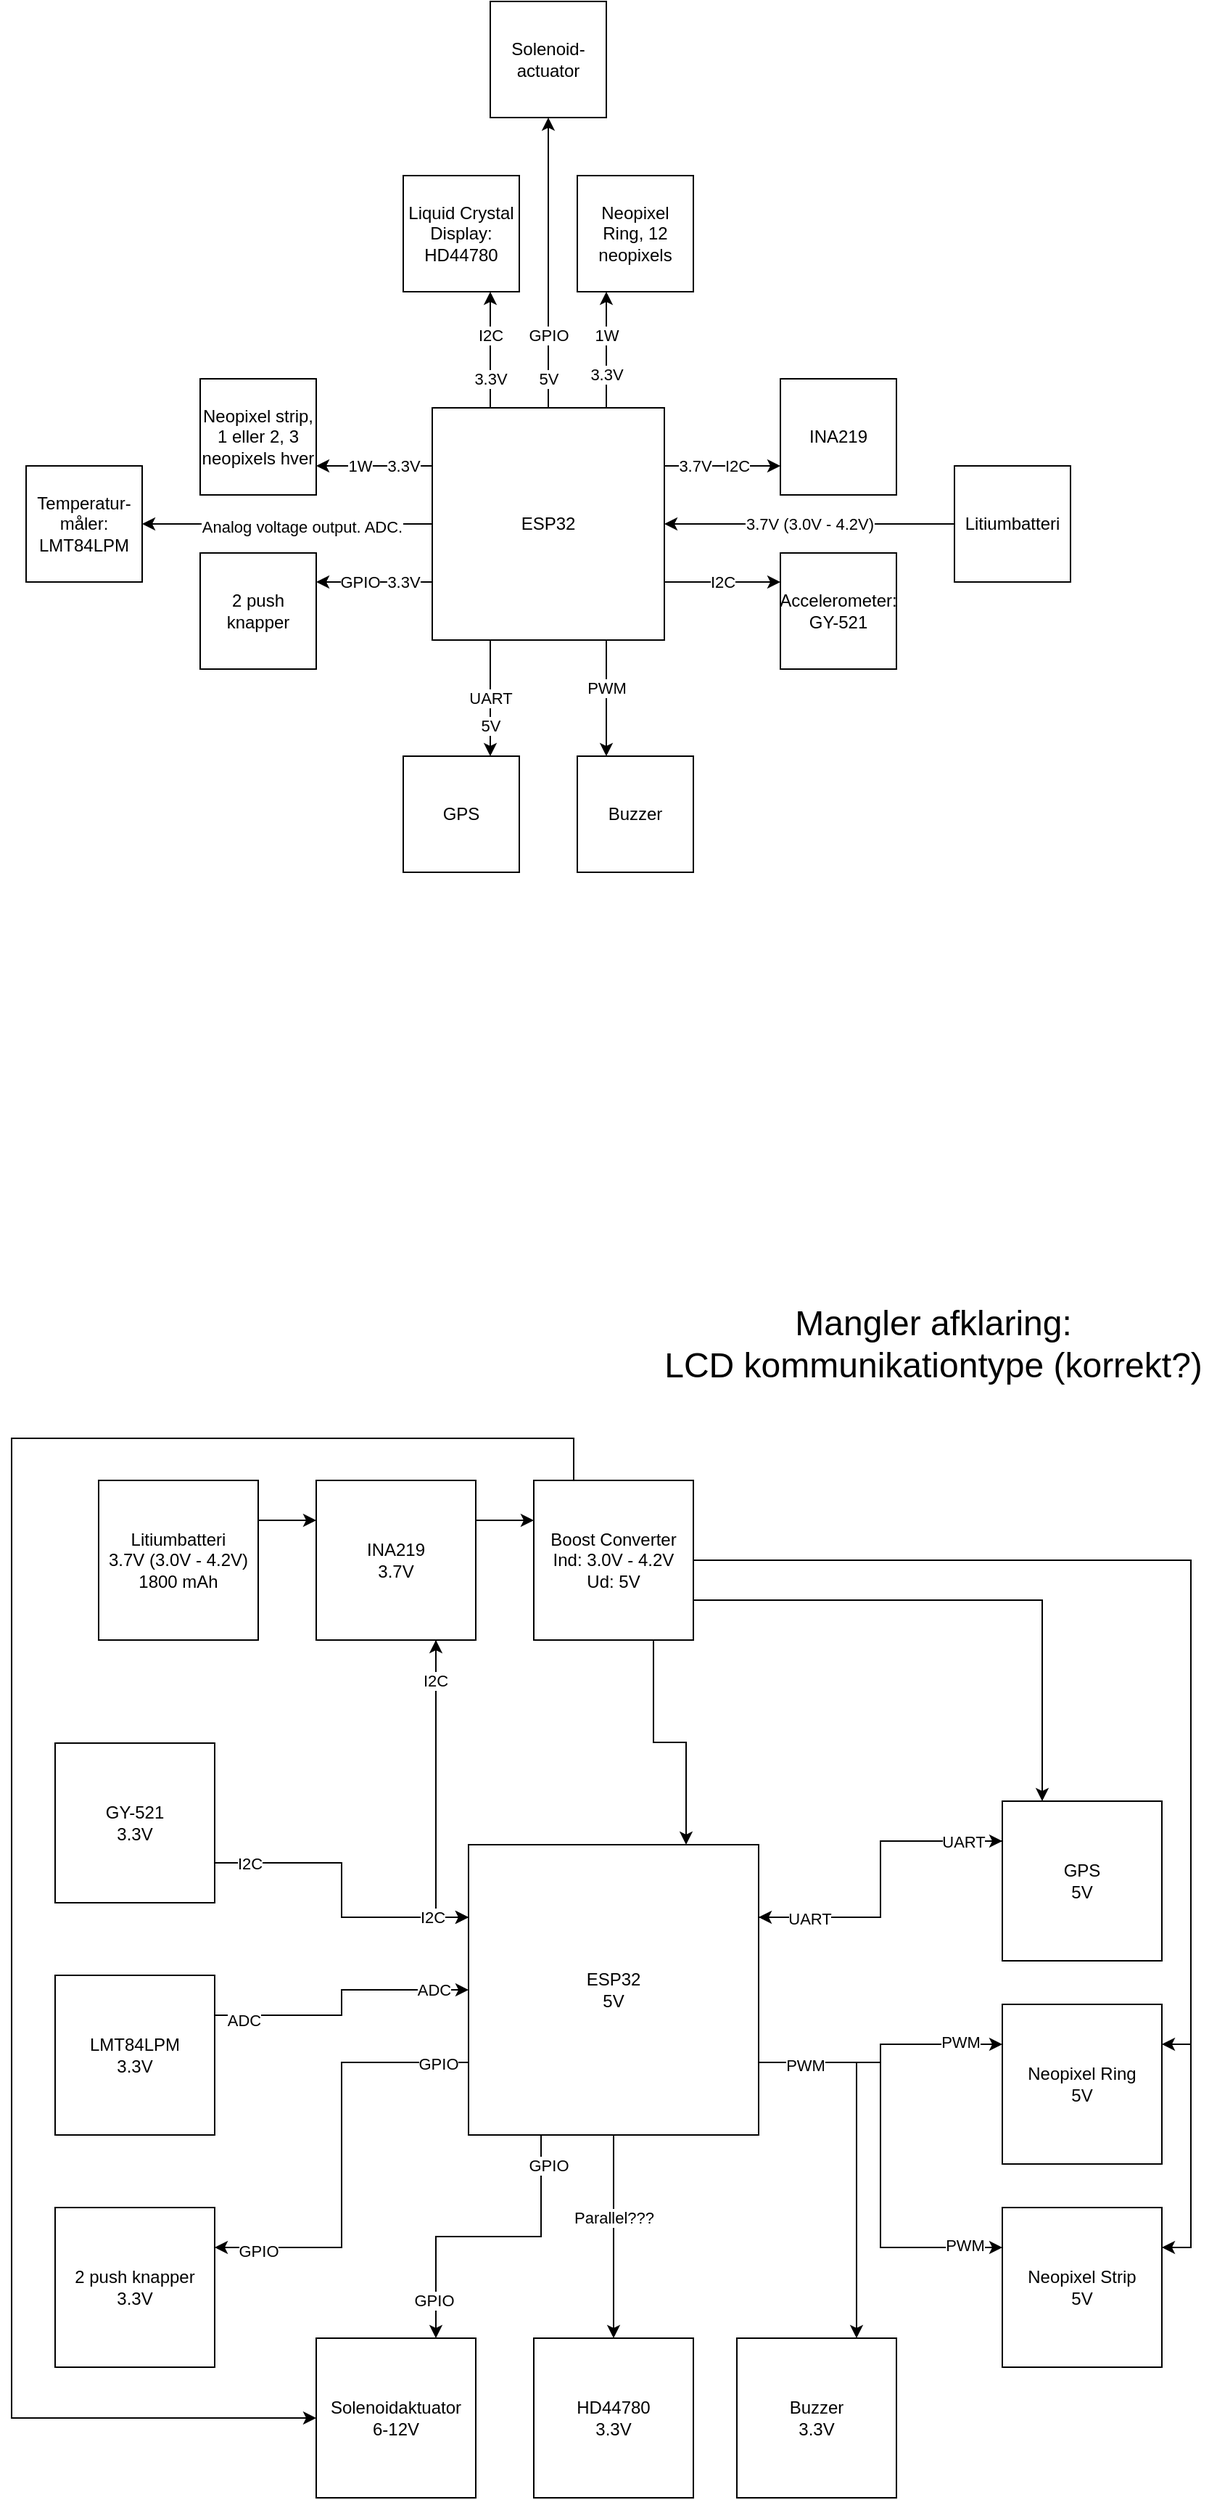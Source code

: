 <mxfile version="25.0.1">
  <diagram name="Page-1" id="Au_jINocBcU9wG9LVLza">
    <mxGraphModel dx="687" dy="718" grid="1" gridSize="10" guides="1" tooltips="1" connect="1" arrows="1" fold="1" page="1" pageScale="1" pageWidth="827" pageHeight="1169" math="0" shadow="0">
      <root>
        <mxCell id="0" />
        <mxCell id="1" parent="0" />
        <mxCell id="EmFi_Dx1vb8NdvtKUb8W-31" style="edgeStyle=orthogonalEdgeStyle;rounded=0;orthogonalLoop=1;jettySize=auto;html=1;exitX=0.5;exitY=0;exitDx=0;exitDy=0;entryX=0.5;entryY=1;entryDx=0;entryDy=0;" parent="1" source="EmFi_Dx1vb8NdvtKUb8W-1" target="EmFi_Dx1vb8NdvtKUb8W-27" edge="1">
          <mxGeometry relative="1" as="geometry" />
        </mxCell>
        <mxCell id="EmFi_Dx1vb8NdvtKUb8W-47" value="GPIO" style="edgeLabel;html=1;align=center;verticalAlign=middle;resizable=0;points=[];" parent="EmFi_Dx1vb8NdvtKUb8W-31" vertex="1" connectable="0">
          <mxGeometry x="-0.18" y="2" relative="1" as="geometry">
            <mxPoint x="2" y="32" as="offset" />
          </mxGeometry>
        </mxCell>
        <mxCell id="IqeGQkIq_OfWnlcnVpKp-1" value="5V" style="edgeLabel;html=1;align=center;verticalAlign=middle;resizable=0;points=[];" parent="EmFi_Dx1vb8NdvtKUb8W-31" vertex="1" connectable="0">
          <mxGeometry x="-0.09" relative="1" as="geometry">
            <mxPoint y="71" as="offset" />
          </mxGeometry>
        </mxCell>
        <mxCell id="EmFi_Dx1vb8NdvtKUb8W-32" value="1W" style="edgeStyle=orthogonalEdgeStyle;rounded=0;orthogonalLoop=1;jettySize=auto;html=1;exitX=0.75;exitY=0;exitDx=0;exitDy=0;entryX=0.25;entryY=1;entryDx=0;entryDy=0;" parent="1" source="EmFi_Dx1vb8NdvtKUb8W-1" target="EmFi_Dx1vb8NdvtKUb8W-13" edge="1">
          <mxGeometry x="0.25" relative="1" as="geometry">
            <mxPoint as="offset" />
          </mxGeometry>
        </mxCell>
        <mxCell id="8WWaU90uD-3OsJMU1C4m-3" value="3.3V" style="edgeLabel;html=1;align=center;verticalAlign=middle;resizable=0;points=[];" vertex="1" connectable="0" parent="EmFi_Dx1vb8NdvtKUb8W-32">
          <mxGeometry x="-0.426" relative="1" as="geometry">
            <mxPoint as="offset" />
          </mxGeometry>
        </mxCell>
        <mxCell id="EmFi_Dx1vb8NdvtKUb8W-33" value="I2C" style="edgeStyle=orthogonalEdgeStyle;rounded=0;orthogonalLoop=1;jettySize=auto;html=1;exitX=0.25;exitY=0;exitDx=0;exitDy=0;entryX=0.75;entryY=1;entryDx=0;entryDy=0;" parent="1" source="EmFi_Dx1vb8NdvtKUb8W-1" target="EmFi_Dx1vb8NdvtKUb8W-29" edge="1">
          <mxGeometry x="0.25" relative="1" as="geometry">
            <mxPoint as="offset" />
          </mxGeometry>
        </mxCell>
        <mxCell id="8WWaU90uD-3OsJMU1C4m-2" value="3.3V" style="edgeLabel;html=1;align=center;verticalAlign=middle;resizable=0;points=[];" vertex="1" connectable="0" parent="EmFi_Dx1vb8NdvtKUb8W-33">
          <mxGeometry x="0.385" y="-2" relative="1" as="geometry">
            <mxPoint x="-2" y="35" as="offset" />
          </mxGeometry>
        </mxCell>
        <mxCell id="EmFi_Dx1vb8NdvtKUb8W-34" style="edgeStyle=orthogonalEdgeStyle;rounded=0;orthogonalLoop=1;jettySize=auto;html=1;exitX=0;exitY=0.5;exitDx=0;exitDy=0;entryX=1;entryY=0.5;entryDx=0;entryDy=0;" parent="1" source="EmFi_Dx1vb8NdvtKUb8W-1" target="EmFi_Dx1vb8NdvtKUb8W-23" edge="1">
          <mxGeometry relative="1" as="geometry" />
        </mxCell>
        <mxCell id="5EAwnNu0bwSe0VQoL4Nk-1" value="Analog voltage output. ADC." style="edgeLabel;html=1;align=center;verticalAlign=middle;resizable=0;points=[];" parent="EmFi_Dx1vb8NdvtKUb8W-34" vertex="1" connectable="0">
          <mxGeometry x="-0.1" y="2" relative="1" as="geometry">
            <mxPoint as="offset" />
          </mxGeometry>
        </mxCell>
        <mxCell id="EmFi_Dx1vb8NdvtKUb8W-35" value="1W" style="edgeStyle=orthogonalEdgeStyle;rounded=0;orthogonalLoop=1;jettySize=auto;html=1;exitX=0;exitY=0.25;exitDx=0;exitDy=0;entryX=1;entryY=0.75;entryDx=0;entryDy=0;" parent="1" source="EmFi_Dx1vb8NdvtKUb8W-1" target="EmFi_Dx1vb8NdvtKUb8W-16" edge="1">
          <mxGeometry x="0.25" relative="1" as="geometry">
            <mxPoint as="offset" />
          </mxGeometry>
        </mxCell>
        <mxCell id="8WWaU90uD-3OsJMU1C4m-10" value="3.3V" style="edgeLabel;html=1;align=center;verticalAlign=middle;resizable=0;points=[];" vertex="1" connectable="0" parent="EmFi_Dx1vb8NdvtKUb8W-35">
          <mxGeometry x="-0.58" relative="1" as="geometry">
            <mxPoint x="-3" as="offset" />
          </mxGeometry>
        </mxCell>
        <mxCell id="EmFi_Dx1vb8NdvtKUb8W-36" style="edgeStyle=orthogonalEdgeStyle;rounded=0;orthogonalLoop=1;jettySize=auto;html=1;exitX=0;exitY=0.75;exitDx=0;exitDy=0;entryX=1;entryY=0.25;entryDx=0;entryDy=0;" parent="1" source="EmFi_Dx1vb8NdvtKUb8W-1" target="EmFi_Dx1vb8NdvtKUb8W-5" edge="1">
          <mxGeometry relative="1" as="geometry">
            <Array as="points">
              <mxPoint x="290" y="440" />
              <mxPoint x="290" y="440" />
            </Array>
          </mxGeometry>
        </mxCell>
        <mxCell id="EmFi_Dx1vb8NdvtKUb8W-43" value="GPIO" style="edgeLabel;html=1;align=center;verticalAlign=middle;resizable=0;points=[];" parent="EmFi_Dx1vb8NdvtKUb8W-36" vertex="1" connectable="0">
          <mxGeometry x="-0.325" y="2" relative="1" as="geometry">
            <mxPoint x="-23" y="-2" as="offset" />
          </mxGeometry>
        </mxCell>
        <mxCell id="8WWaU90uD-3OsJMU1C4m-9" value="3.3V" style="edgeLabel;html=1;align=center;verticalAlign=middle;resizable=0;points=[];" vertex="1" connectable="0" parent="EmFi_Dx1vb8NdvtKUb8W-36">
          <mxGeometry x="-0.649" relative="1" as="geometry">
            <mxPoint x="-6" as="offset" />
          </mxGeometry>
        </mxCell>
        <mxCell id="EmFi_Dx1vb8NdvtKUb8W-37" style="edgeStyle=orthogonalEdgeStyle;rounded=0;orthogonalLoop=1;jettySize=auto;html=1;exitX=1;exitY=0.25;exitDx=0;exitDy=0;entryX=0;entryY=0.75;entryDx=0;entryDy=0;" parent="1" source="EmFi_Dx1vb8NdvtKUb8W-1" target="EmFi_Dx1vb8NdvtKUb8W-25" edge="1">
          <mxGeometry relative="1" as="geometry" />
        </mxCell>
        <mxCell id="EmFi_Dx1vb8NdvtKUb8W-46" value="I2C" style="edgeLabel;html=1;align=center;verticalAlign=middle;resizable=0;points=[];" parent="EmFi_Dx1vb8NdvtKUb8W-37" vertex="1" connectable="0">
          <mxGeometry x="-0.525" y="4" relative="1" as="geometry">
            <mxPoint x="31" y="4" as="offset" />
          </mxGeometry>
        </mxCell>
        <mxCell id="8WWaU90uD-3OsJMU1C4m-4" value="3.7V" style="edgeLabel;html=1;align=center;verticalAlign=middle;resizable=0;points=[];" vertex="1" connectable="0" parent="EmFi_Dx1vb8NdvtKUb8W-37">
          <mxGeometry x="-0.472" y="2" relative="1" as="geometry">
            <mxPoint y="2" as="offset" />
          </mxGeometry>
        </mxCell>
        <mxCell id="EmFi_Dx1vb8NdvtKUb8W-39" style="edgeStyle=orthogonalEdgeStyle;rounded=0;orthogonalLoop=1;jettySize=auto;html=1;exitX=1;exitY=0.75;exitDx=0;exitDy=0;entryX=0;entryY=0.25;entryDx=0;entryDy=0;" parent="1" source="EmFi_Dx1vb8NdvtKUb8W-1" target="EmFi_Dx1vb8NdvtKUb8W-26" edge="1">
          <mxGeometry relative="1" as="geometry">
            <Array as="points">
              <mxPoint x="530" y="440" />
              <mxPoint x="530" y="440" />
            </Array>
          </mxGeometry>
        </mxCell>
        <mxCell id="EmFi_Dx1vb8NdvtKUb8W-45" value="I2C" style="edgeLabel;html=1;align=center;verticalAlign=middle;resizable=0;points=[];" parent="EmFi_Dx1vb8NdvtKUb8W-39" vertex="1" connectable="0">
          <mxGeometry x="0.125" y="1" relative="1" as="geometry">
            <mxPoint x="-5" y="1" as="offset" />
          </mxGeometry>
        </mxCell>
        <mxCell id="EmFi_Dx1vb8NdvtKUb8W-40" style="edgeStyle=orthogonalEdgeStyle;rounded=0;orthogonalLoop=1;jettySize=auto;html=1;exitX=0.75;exitY=1;exitDx=0;exitDy=0;entryX=0.25;entryY=0;entryDx=0;entryDy=0;" parent="1" source="EmFi_Dx1vb8NdvtKUb8W-1" target="EmFi_Dx1vb8NdvtKUb8W-11" edge="1">
          <mxGeometry relative="1" as="geometry" />
        </mxCell>
        <mxCell id="5EAwnNu0bwSe0VQoL4Nk-2" value="PWM" style="edgeLabel;html=1;align=center;verticalAlign=middle;resizable=0;points=[];" parent="EmFi_Dx1vb8NdvtKUb8W-40" vertex="1" connectable="0">
          <mxGeometry x="-0.175" y="4" relative="1" as="geometry">
            <mxPoint x="-4" as="offset" />
          </mxGeometry>
        </mxCell>
        <mxCell id="EmFi_Dx1vb8NdvtKUb8W-41" style="edgeStyle=orthogonalEdgeStyle;rounded=0;orthogonalLoop=1;jettySize=auto;html=1;exitX=0.25;exitY=1;exitDx=0;exitDy=0;entryX=0.75;entryY=0;entryDx=0;entryDy=0;" parent="1" source="EmFi_Dx1vb8NdvtKUb8W-1" target="EmFi_Dx1vb8NdvtKUb8W-6" edge="1">
          <mxGeometry relative="1" as="geometry" />
        </mxCell>
        <mxCell id="EmFi_Dx1vb8NdvtKUb8W-42" value="UART" style="edgeLabel;html=1;align=center;verticalAlign=middle;resizable=0;points=[];" parent="EmFi_Dx1vb8NdvtKUb8W-41" vertex="1" connectable="0">
          <mxGeometry x="-0.15" y="1" relative="1" as="geometry">
            <mxPoint x="-1" y="6" as="offset" />
          </mxGeometry>
        </mxCell>
        <mxCell id="8WWaU90uD-3OsJMU1C4m-8" value="5V" style="edgeLabel;html=1;align=center;verticalAlign=middle;resizable=0;points=[];" vertex="1" connectable="0" parent="EmFi_Dx1vb8NdvtKUb8W-41">
          <mxGeometry x="0.478" relative="1" as="geometry">
            <mxPoint as="offset" />
          </mxGeometry>
        </mxCell>
        <mxCell id="EmFi_Dx1vb8NdvtKUb8W-1" value="ESP32" style="whiteSpace=wrap;html=1;aspect=fixed;" parent="1" vertex="1">
          <mxGeometry x="320" y="320" width="160" height="160" as="geometry" />
        </mxCell>
        <mxCell id="EmFi_Dx1vb8NdvtKUb8W-5" value="2 push knapper" style="whiteSpace=wrap;html=1;aspect=fixed;" parent="1" vertex="1">
          <mxGeometry x="160" y="420" width="80" height="80" as="geometry" />
        </mxCell>
        <mxCell id="EmFi_Dx1vb8NdvtKUb8W-6" value="GPS" style="whiteSpace=wrap;html=1;aspect=fixed;" parent="1" vertex="1">
          <mxGeometry x="300" y="560" width="80" height="80" as="geometry" />
        </mxCell>
        <mxCell id="EmFi_Dx1vb8NdvtKUb8W-11" value="Buzzer" style="whiteSpace=wrap;html=1;aspect=fixed;" parent="1" vertex="1">
          <mxGeometry x="420" y="560" width="80" height="80" as="geometry" />
        </mxCell>
        <mxCell id="EmFi_Dx1vb8NdvtKUb8W-13" value="Neopixel Ring, 12 neopixels" style="whiteSpace=wrap;html=1;aspect=fixed;" parent="1" vertex="1">
          <mxGeometry x="420" y="160" width="80" height="80" as="geometry" />
        </mxCell>
        <mxCell id="EmFi_Dx1vb8NdvtKUb8W-16" value="Neopixel strip, 1 eller 2, 3 neopixels hver" style="whiteSpace=wrap;html=1;aspect=fixed;" parent="1" vertex="1">
          <mxGeometry x="160" y="300" width="80" height="80" as="geometry" />
        </mxCell>
        <mxCell id="EmFi_Dx1vb8NdvtKUb8W-23" value="Temperatur-&lt;div&gt;måler:&lt;/div&gt;&lt;div&gt;LMT84LPM&lt;br&gt;&lt;/div&gt;" style="whiteSpace=wrap;html=1;aspect=fixed;" parent="1" vertex="1">
          <mxGeometry x="40" y="360" width="80" height="80" as="geometry" />
        </mxCell>
        <mxCell id="8WWaU90uD-3OsJMU1C4m-6" style="edgeStyle=orthogonalEdgeStyle;rounded=0;orthogonalLoop=1;jettySize=auto;html=1;exitX=0;exitY=0.5;exitDx=0;exitDy=0;entryX=1;entryY=0.5;entryDx=0;entryDy=0;" edge="1" parent="1" source="EmFi_Dx1vb8NdvtKUb8W-24" target="EmFi_Dx1vb8NdvtKUb8W-1">
          <mxGeometry relative="1" as="geometry" />
        </mxCell>
        <mxCell id="8WWaU90uD-3OsJMU1C4m-7" value="3.7V (3.0V - 4.2V)" style="edgeLabel;html=1;align=center;verticalAlign=middle;resizable=0;points=[];" vertex="1" connectable="0" parent="8WWaU90uD-3OsJMU1C4m-6">
          <mxGeometry x="0.12" y="-2" relative="1" as="geometry">
            <mxPoint x="12" y="2" as="offset" />
          </mxGeometry>
        </mxCell>
        <mxCell id="EmFi_Dx1vb8NdvtKUb8W-24" value="Litiumbatteri" style="whiteSpace=wrap;html=1;aspect=fixed;" parent="1" vertex="1">
          <mxGeometry x="680" y="360" width="80" height="80" as="geometry" />
        </mxCell>
        <mxCell id="EmFi_Dx1vb8NdvtKUb8W-25" value="INA219" style="whiteSpace=wrap;html=1;aspect=fixed;" parent="1" vertex="1">
          <mxGeometry x="560" y="300" width="80" height="80" as="geometry" />
        </mxCell>
        <mxCell id="EmFi_Dx1vb8NdvtKUb8W-26" value="Accelerometer:&lt;br&gt;GY-521" style="whiteSpace=wrap;html=1;aspect=fixed;" parent="1" vertex="1">
          <mxGeometry x="560" y="420" width="80" height="80" as="geometry" />
        </mxCell>
        <mxCell id="EmFi_Dx1vb8NdvtKUb8W-27" value="Solenoid-&lt;div&gt;actuator&lt;/div&gt;" style="whiteSpace=wrap;html=1;aspect=fixed;" parent="1" vertex="1">
          <mxGeometry x="360" y="40" width="80" height="80" as="geometry" />
        </mxCell>
        <mxCell id="EmFi_Dx1vb8NdvtKUb8W-29" value="Liquid Crystal&lt;div&gt;Display:&lt;br&gt;HD44780&lt;br&gt;&lt;/div&gt;" style="whiteSpace=wrap;html=1;aspect=fixed;" parent="1" vertex="1">
          <mxGeometry x="300" y="160" width="80" height="80" as="geometry" />
        </mxCell>
        <mxCell id="8WWaU90uD-3OsJMU1C4m-51" style="edgeStyle=orthogonalEdgeStyle;rounded=0;orthogonalLoop=1;jettySize=auto;html=1;exitX=1;exitY=0.25;exitDx=0;exitDy=0;entryX=0;entryY=0.25;entryDx=0;entryDy=0;" edge="1" parent="1" source="8WWaU90uD-3OsJMU1C4m-44" target="8WWaU90uD-3OsJMU1C4m-45">
          <mxGeometry relative="1" as="geometry" />
        </mxCell>
        <mxCell id="8WWaU90uD-3OsJMU1C4m-44" value="&lt;div&gt;Litiumbatteri&lt;/div&gt;&lt;div&gt;3.7V (3.0V - 4.2V)&lt;/div&gt;&lt;div&gt;1800 mAh&lt;br&gt;&lt;/div&gt;" style="whiteSpace=wrap;html=1;aspect=fixed;" vertex="1" parent="1">
          <mxGeometry x="90" y="1059" width="110" height="110" as="geometry" />
        </mxCell>
        <mxCell id="8WWaU90uD-3OsJMU1C4m-53" style="edgeStyle=orthogonalEdgeStyle;rounded=0;orthogonalLoop=1;jettySize=auto;html=1;exitX=1;exitY=0.25;exitDx=0;exitDy=0;entryX=0;entryY=0.25;entryDx=0;entryDy=0;" edge="1" parent="1" source="8WWaU90uD-3OsJMU1C4m-45" target="8WWaU90uD-3OsJMU1C4m-52">
          <mxGeometry relative="1" as="geometry" />
        </mxCell>
        <mxCell id="8WWaU90uD-3OsJMU1C4m-76" style="edgeStyle=orthogonalEdgeStyle;rounded=0;orthogonalLoop=1;jettySize=auto;html=1;exitX=0.75;exitY=1;exitDx=0;exitDy=0;entryX=0;entryY=0.25;entryDx=0;entryDy=0;" edge="1" parent="1" source="8WWaU90uD-3OsJMU1C4m-45" target="8WWaU90uD-3OsJMU1C4m-55">
          <mxGeometry relative="1" as="geometry" />
        </mxCell>
        <mxCell id="8WWaU90uD-3OsJMU1C4m-45" value="&lt;div&gt;INA219&lt;/div&gt;3.7V" style="whiteSpace=wrap;html=1;aspect=fixed;" vertex="1" parent="1">
          <mxGeometry x="240" y="1059" width="110" height="110" as="geometry" />
        </mxCell>
        <mxCell id="8WWaU90uD-3OsJMU1C4m-56" style="edgeStyle=orthogonalEdgeStyle;rounded=0;orthogonalLoop=1;jettySize=auto;html=1;exitX=0.75;exitY=1;exitDx=0;exitDy=0;entryX=0.75;entryY=0;entryDx=0;entryDy=0;" edge="1" parent="1" source="8WWaU90uD-3OsJMU1C4m-52" target="8WWaU90uD-3OsJMU1C4m-55">
          <mxGeometry relative="1" as="geometry" />
        </mxCell>
        <mxCell id="8WWaU90uD-3OsJMU1C4m-58" style="edgeStyle=orthogonalEdgeStyle;rounded=0;orthogonalLoop=1;jettySize=auto;html=1;exitX=1;exitY=0.75;exitDx=0;exitDy=0;entryX=0.25;entryY=0;entryDx=0;entryDy=0;" edge="1" parent="1" source="8WWaU90uD-3OsJMU1C4m-52" target="8WWaU90uD-3OsJMU1C4m-57">
          <mxGeometry relative="1" as="geometry" />
        </mxCell>
        <mxCell id="8WWaU90uD-3OsJMU1C4m-64" style="edgeStyle=orthogonalEdgeStyle;rounded=0;orthogonalLoop=1;jettySize=auto;html=1;exitX=1;exitY=0.5;exitDx=0;exitDy=0;entryX=1;entryY=0.25;entryDx=0;entryDy=0;" edge="1" parent="1" source="8WWaU90uD-3OsJMU1C4m-52" target="8WWaU90uD-3OsJMU1C4m-63">
          <mxGeometry relative="1" as="geometry" />
        </mxCell>
        <mxCell id="8WWaU90uD-3OsJMU1C4m-118" style="edgeStyle=orthogonalEdgeStyle;rounded=0;orthogonalLoop=1;jettySize=auto;html=1;exitX=1;exitY=0.5;exitDx=0;exitDy=0;entryX=1;entryY=0.25;entryDx=0;entryDy=0;" edge="1" parent="1" source="8WWaU90uD-3OsJMU1C4m-52" target="8WWaU90uD-3OsJMU1C4m-83">
          <mxGeometry relative="1" as="geometry" />
        </mxCell>
        <mxCell id="8WWaU90uD-3OsJMU1C4m-119" style="edgeStyle=orthogonalEdgeStyle;rounded=0;orthogonalLoop=1;jettySize=auto;html=1;exitX=0.25;exitY=0;exitDx=0;exitDy=0;entryX=0;entryY=0.5;entryDx=0;entryDy=0;" edge="1" parent="1" source="8WWaU90uD-3OsJMU1C4m-52" target="8WWaU90uD-3OsJMU1C4m-85">
          <mxGeometry relative="1" as="geometry">
            <Array as="points">
              <mxPoint x="418" y="1030" />
              <mxPoint x="30" y="1030" />
              <mxPoint x="30" y="1705" />
            </Array>
          </mxGeometry>
        </mxCell>
        <mxCell id="8WWaU90uD-3OsJMU1C4m-52" value="&lt;div&gt;Boost Converter&lt;/div&gt;&lt;div&gt;Ind: 3.0V - 4.2V&lt;/div&gt;&lt;div&gt;Ud: 5V&lt;br&gt;&lt;/div&gt;" style="whiteSpace=wrap;html=1;aspect=fixed;" vertex="1" parent="1">
          <mxGeometry x="390" y="1059" width="110" height="110" as="geometry" />
        </mxCell>
        <mxCell id="8WWaU90uD-3OsJMU1C4m-60" style="edgeStyle=orthogonalEdgeStyle;rounded=0;orthogonalLoop=1;jettySize=auto;html=1;exitX=1;exitY=0.25;exitDx=0;exitDy=0;entryX=0;entryY=0.25;entryDx=0;entryDy=0;" edge="1" parent="1" source="8WWaU90uD-3OsJMU1C4m-55" target="8WWaU90uD-3OsJMU1C4m-57">
          <mxGeometry relative="1" as="geometry" />
        </mxCell>
        <mxCell id="8WWaU90uD-3OsJMU1C4m-67" style="edgeStyle=orthogonalEdgeStyle;rounded=0;orthogonalLoop=1;jettySize=auto;html=1;exitX=1;exitY=0.75;exitDx=0;exitDy=0;entryX=0;entryY=0.25;entryDx=0;entryDy=0;" edge="1" parent="1" source="8WWaU90uD-3OsJMU1C4m-55" target="8WWaU90uD-3OsJMU1C4m-63">
          <mxGeometry relative="1" as="geometry" />
        </mxCell>
        <mxCell id="8WWaU90uD-3OsJMU1C4m-95" value="PWM" style="edgeLabel;html=1;align=center;verticalAlign=middle;resizable=0;points=[];" vertex="1" connectable="0" parent="8WWaU90uD-3OsJMU1C4m-67">
          <mxGeometry x="0.681" y="2" relative="1" as="geometry">
            <mxPoint as="offset" />
          </mxGeometry>
        </mxCell>
        <mxCell id="8WWaU90uD-3OsJMU1C4m-74" style="edgeStyle=orthogonalEdgeStyle;rounded=0;orthogonalLoop=1;jettySize=auto;html=1;exitX=0;exitY=0.25;exitDx=0;exitDy=0;entryX=0.75;entryY=1;entryDx=0;entryDy=0;" edge="1" parent="1" source="8WWaU90uD-3OsJMU1C4m-55" target="8WWaU90uD-3OsJMU1C4m-45">
          <mxGeometry relative="1" as="geometry" />
        </mxCell>
        <mxCell id="8WWaU90uD-3OsJMU1C4m-98" value="I2C" style="edgeLabel;html=1;align=center;verticalAlign=middle;resizable=0;points=[];" vertex="1" connectable="0" parent="8WWaU90uD-3OsJMU1C4m-74">
          <mxGeometry x="0.736" y="1" relative="1" as="geometry">
            <mxPoint as="offset" />
          </mxGeometry>
        </mxCell>
        <mxCell id="8WWaU90uD-3OsJMU1C4m-79" style="edgeStyle=orthogonalEdgeStyle;rounded=0;orthogonalLoop=1;jettySize=auto;html=1;exitX=0.5;exitY=1;exitDx=0;exitDy=0;entryX=0.5;entryY=0;entryDx=0;entryDy=0;" edge="1" parent="1" source="8WWaU90uD-3OsJMU1C4m-55" target="8WWaU90uD-3OsJMU1C4m-78">
          <mxGeometry relative="1" as="geometry" />
        </mxCell>
        <mxCell id="8WWaU90uD-3OsJMU1C4m-81" value="Parallel???" style="edgeLabel;html=1;align=center;verticalAlign=middle;resizable=0;points=[];" vertex="1" connectable="0" parent="8WWaU90uD-3OsJMU1C4m-79">
          <mxGeometry x="-0.189" relative="1" as="geometry">
            <mxPoint as="offset" />
          </mxGeometry>
        </mxCell>
        <mxCell id="8WWaU90uD-3OsJMU1C4m-84" style="edgeStyle=orthogonalEdgeStyle;rounded=0;orthogonalLoop=1;jettySize=auto;html=1;exitX=1;exitY=0.75;exitDx=0;exitDy=0;entryX=0;entryY=0.25;entryDx=0;entryDy=0;" edge="1" parent="1" source="8WWaU90uD-3OsJMU1C4m-55" target="8WWaU90uD-3OsJMU1C4m-83">
          <mxGeometry relative="1" as="geometry">
            <Array as="points">
              <mxPoint x="629" y="1460" />
              <mxPoint x="629" y="1587" />
            </Array>
          </mxGeometry>
        </mxCell>
        <mxCell id="8WWaU90uD-3OsJMU1C4m-96" value="PWM" style="edgeLabel;html=1;align=center;verticalAlign=middle;resizable=0;points=[];" vertex="1" connectable="0" parent="8WWaU90uD-3OsJMU1C4m-84">
          <mxGeometry x="0.824" y="2" relative="1" as="geometry">
            <mxPoint as="offset" />
          </mxGeometry>
        </mxCell>
        <mxCell id="8WWaU90uD-3OsJMU1C4m-91" style="edgeStyle=orthogonalEdgeStyle;rounded=0;orthogonalLoop=1;jettySize=auto;html=1;exitX=0;exitY=0.75;exitDx=0;exitDy=0;entryX=1;entryY=0.25;entryDx=0;entryDy=0;" edge="1" parent="1" source="8WWaU90uD-3OsJMU1C4m-55" target="8WWaU90uD-3OsJMU1C4m-89">
          <mxGeometry relative="1" as="geometry" />
        </mxCell>
        <mxCell id="8WWaU90uD-3OsJMU1C4m-92" value="GPIO" style="edgeLabel;html=1;align=center;verticalAlign=middle;resizable=0;points=[];" vertex="1" connectable="0" parent="8WWaU90uD-3OsJMU1C4m-91">
          <mxGeometry x="0.159" y="4" relative="1" as="geometry">
            <mxPoint x="-62" y="42" as="offset" />
          </mxGeometry>
        </mxCell>
        <mxCell id="8WWaU90uD-3OsJMU1C4m-100" value="GPIO" style="edgeLabel;html=1;align=center;verticalAlign=middle;resizable=0;points=[];" vertex="1" connectable="0" parent="8WWaU90uD-3OsJMU1C4m-91">
          <mxGeometry x="-0.859" y="1" relative="1" as="geometry">
            <mxPoint as="offset" />
          </mxGeometry>
        </mxCell>
        <mxCell id="8WWaU90uD-3OsJMU1C4m-101" style="edgeStyle=orthogonalEdgeStyle;rounded=0;orthogonalLoop=1;jettySize=auto;html=1;exitX=1;exitY=0.75;exitDx=0;exitDy=0;entryX=0.75;entryY=0;entryDx=0;entryDy=0;" edge="1" parent="1" source="8WWaU90uD-3OsJMU1C4m-55" target="8WWaU90uD-3OsJMU1C4m-87">
          <mxGeometry relative="1" as="geometry" />
        </mxCell>
        <mxCell id="8WWaU90uD-3OsJMU1C4m-102" value="PWM" style="edgeLabel;html=1;align=center;verticalAlign=middle;resizable=0;points=[];" vertex="1" connectable="0" parent="8WWaU90uD-3OsJMU1C4m-101">
          <mxGeometry x="-0.757" y="-2" relative="1" as="geometry">
            <mxPoint as="offset" />
          </mxGeometry>
        </mxCell>
        <mxCell id="8WWaU90uD-3OsJMU1C4m-104" style="edgeStyle=orthogonalEdgeStyle;rounded=0;orthogonalLoop=1;jettySize=auto;html=1;exitX=0.25;exitY=1;exitDx=0;exitDy=0;entryX=0.75;entryY=0;entryDx=0;entryDy=0;" edge="1" parent="1" source="8WWaU90uD-3OsJMU1C4m-55" target="8WWaU90uD-3OsJMU1C4m-85">
          <mxGeometry relative="1" as="geometry" />
        </mxCell>
        <mxCell id="8WWaU90uD-3OsJMU1C4m-105" value="GPIO" style="edgeLabel;html=1;align=center;verticalAlign=middle;resizable=0;points=[];" vertex="1" connectable="0" parent="8WWaU90uD-3OsJMU1C4m-104">
          <mxGeometry x="-0.762" y="-4" relative="1" as="geometry">
            <mxPoint x="9" y="-5" as="offset" />
          </mxGeometry>
        </mxCell>
        <mxCell id="8WWaU90uD-3OsJMU1C4m-106" value="GPIO" style="edgeLabel;html=1;align=center;verticalAlign=middle;resizable=0;points=[];" vertex="1" connectable="0" parent="8WWaU90uD-3OsJMU1C4m-104">
          <mxGeometry x="0.752" y="-6" relative="1" as="geometry">
            <mxPoint x="4" as="offset" />
          </mxGeometry>
        </mxCell>
        <mxCell id="8WWaU90uD-3OsJMU1C4m-55" value="&lt;div&gt;ESP32&lt;/div&gt;&lt;div&gt;5V&lt;/div&gt;" style="whiteSpace=wrap;html=1;aspect=fixed;" vertex="1" parent="1">
          <mxGeometry x="345" y="1310" width="200" height="200" as="geometry" />
        </mxCell>
        <mxCell id="8WWaU90uD-3OsJMU1C4m-59" style="edgeStyle=orthogonalEdgeStyle;rounded=0;orthogonalLoop=1;jettySize=auto;html=1;exitX=0;exitY=0.25;exitDx=0;exitDy=0;entryX=1;entryY=0.25;entryDx=0;entryDy=0;" edge="1" parent="1" source="8WWaU90uD-3OsJMU1C4m-57" target="8WWaU90uD-3OsJMU1C4m-55">
          <mxGeometry relative="1" as="geometry" />
        </mxCell>
        <mxCell id="8WWaU90uD-3OsJMU1C4m-61" value="UART" style="edgeLabel;html=1;align=center;verticalAlign=middle;resizable=0;points=[];" vertex="1" connectable="0" parent="8WWaU90uD-3OsJMU1C4m-59">
          <mxGeometry x="-0.135" y="1" relative="1" as="geometry">
            <mxPoint x="-50" y="42" as="offset" />
          </mxGeometry>
        </mxCell>
        <mxCell id="8WWaU90uD-3OsJMU1C4m-97" value="UART" style="edgeLabel;html=1;align=center;verticalAlign=middle;resizable=0;points=[];" vertex="1" connectable="0" parent="8WWaU90uD-3OsJMU1C4m-59">
          <mxGeometry x="-0.756" relative="1" as="geometry">
            <mxPoint as="offset" />
          </mxGeometry>
        </mxCell>
        <mxCell id="8WWaU90uD-3OsJMU1C4m-57" value="&lt;div&gt;GPS&lt;/div&gt;&lt;div&gt;5V&lt;br&gt;&lt;/div&gt;" style="whiteSpace=wrap;html=1;aspect=fixed;" vertex="1" parent="1">
          <mxGeometry x="713" y="1280" width="110" height="110" as="geometry" />
        </mxCell>
        <mxCell id="8WWaU90uD-3OsJMU1C4m-63" value="&lt;div&gt;Neopixel Ring&lt;/div&gt;&lt;div&gt;5V&lt;br&gt;&lt;/div&gt;" style="whiteSpace=wrap;html=1;aspect=fixed;" vertex="1" parent="1">
          <mxGeometry x="713" y="1420" width="110" height="110" as="geometry" />
        </mxCell>
        <mxCell id="8WWaU90uD-3OsJMU1C4m-115" style="edgeStyle=orthogonalEdgeStyle;rounded=0;orthogonalLoop=1;jettySize=auto;html=1;exitX=1;exitY=0.25;exitDx=0;exitDy=0;entryX=0;entryY=0.5;entryDx=0;entryDy=0;" edge="1" parent="1" source="8WWaU90uD-3OsJMU1C4m-69" target="8WWaU90uD-3OsJMU1C4m-55">
          <mxGeometry relative="1" as="geometry" />
        </mxCell>
        <mxCell id="8WWaU90uD-3OsJMU1C4m-116" value="ADC" style="edgeLabel;html=1;align=center;verticalAlign=middle;resizable=0;points=[];" vertex="1" connectable="0" parent="8WWaU90uD-3OsJMU1C4m-115">
          <mxGeometry x="0.829" y="1" relative="1" as="geometry">
            <mxPoint x="-8" y="1" as="offset" />
          </mxGeometry>
        </mxCell>
        <mxCell id="8WWaU90uD-3OsJMU1C4m-117" value="ADC" style="edgeLabel;html=1;align=center;verticalAlign=middle;resizable=0;points=[];" vertex="1" connectable="0" parent="8WWaU90uD-3OsJMU1C4m-115">
          <mxGeometry x="-0.793" y="-4" relative="1" as="geometry">
            <mxPoint y="-1" as="offset" />
          </mxGeometry>
        </mxCell>
        <mxCell id="8WWaU90uD-3OsJMU1C4m-69" value="&lt;div&gt;LMT84LPM&lt;/div&gt;&lt;div&gt;3.3V&lt;br&gt;&lt;/div&gt;" style="whiteSpace=wrap;html=1;aspect=fixed;" vertex="1" parent="1">
          <mxGeometry x="60" y="1400" width="110" height="110" as="geometry" />
        </mxCell>
        <mxCell id="8WWaU90uD-3OsJMU1C4m-78" value="&lt;div&gt;HD44780&lt;/div&gt;&lt;div&gt;3.3V&lt;br&gt;&lt;/div&gt;" style="whiteSpace=wrap;html=1;aspect=fixed;" vertex="1" parent="1">
          <mxGeometry x="390" y="1650" width="110" height="110" as="geometry" />
        </mxCell>
        <mxCell id="8WWaU90uD-3OsJMU1C4m-82" value="&lt;div&gt;&lt;font style=&quot;font-size: 24px;&quot;&gt;Mangler afklaring:&lt;br&gt;&lt;/font&gt;&lt;/div&gt;&lt;div&gt;&lt;font style=&quot;font-size: 24px;&quot;&gt;LCD kommunikationtype (korrekt?)&lt;/font&gt;&lt;br&gt;&lt;/div&gt;&lt;div&gt;&lt;font style=&quot;font-size: 24px;&quot;&gt;&lt;br&gt;&lt;/font&gt;&lt;/div&gt;" style="text;html=1;align=center;verticalAlign=middle;resizable=0;points=[];autosize=1;strokeColor=none;fillColor=none;" vertex="1" parent="1">
          <mxGeometry x="470" y="930" width="390" height="100" as="geometry" />
        </mxCell>
        <mxCell id="8WWaU90uD-3OsJMU1C4m-83" value="&lt;div&gt;Neopixel Strip&lt;/div&gt;&lt;div&gt;5V&lt;br&gt;&lt;/div&gt;" style="whiteSpace=wrap;html=1;aspect=fixed;" vertex="1" parent="1">
          <mxGeometry x="713" y="1560" width="110" height="110" as="geometry" />
        </mxCell>
        <mxCell id="8WWaU90uD-3OsJMU1C4m-85" value="&lt;div&gt;Solenoidaktuator&lt;/div&gt;&lt;div&gt;6-12V&lt;br&gt;&lt;/div&gt;" style="whiteSpace=wrap;html=1;aspect=fixed;" vertex="1" parent="1">
          <mxGeometry x="240" y="1650" width="110" height="110" as="geometry" />
        </mxCell>
        <mxCell id="8WWaU90uD-3OsJMU1C4m-87" value="&lt;div&gt;Buzzer&lt;/div&gt;&lt;div&gt;3.3V&lt;br&gt;&lt;/div&gt;" style="whiteSpace=wrap;html=1;aspect=fixed;" vertex="1" parent="1">
          <mxGeometry x="530" y="1650" width="110" height="110" as="geometry" />
        </mxCell>
        <mxCell id="8WWaU90uD-3OsJMU1C4m-112" style="edgeStyle=orthogonalEdgeStyle;rounded=0;orthogonalLoop=1;jettySize=auto;html=1;exitX=1;exitY=0.75;exitDx=0;exitDy=0;entryX=0;entryY=0.25;entryDx=0;entryDy=0;" edge="1" parent="1" source="8WWaU90uD-3OsJMU1C4m-88" target="8WWaU90uD-3OsJMU1C4m-55">
          <mxGeometry relative="1" as="geometry" />
        </mxCell>
        <mxCell id="8WWaU90uD-3OsJMU1C4m-113" value="I2C" style="edgeLabel;html=1;align=center;verticalAlign=middle;resizable=0;points=[];" vertex="1" connectable="0" parent="8WWaU90uD-3OsJMU1C4m-112">
          <mxGeometry x="-0.773" relative="1" as="geometry">
            <mxPoint as="offset" />
          </mxGeometry>
        </mxCell>
        <mxCell id="8WWaU90uD-3OsJMU1C4m-114" value="I2C" style="edgeLabel;html=1;align=center;verticalAlign=middle;resizable=0;points=[];" vertex="1" connectable="0" parent="8WWaU90uD-3OsJMU1C4m-112">
          <mxGeometry x="0.709" y="-3" relative="1" as="geometry">
            <mxPoint x="6" y="-3" as="offset" />
          </mxGeometry>
        </mxCell>
        <mxCell id="8WWaU90uD-3OsJMU1C4m-88" value="&lt;div&gt;GY-521&lt;/div&gt;&lt;div&gt;3.3V&lt;br&gt;&lt;/div&gt;" style="whiteSpace=wrap;html=1;aspect=fixed;" vertex="1" parent="1">
          <mxGeometry x="60" y="1240" width="110" height="110" as="geometry" />
        </mxCell>
        <mxCell id="8WWaU90uD-3OsJMU1C4m-89" value="&lt;div&gt;2 push knapper&lt;/div&gt;&lt;div&gt;3.3V&lt;br&gt;&lt;/div&gt;" style="whiteSpace=wrap;html=1;aspect=fixed;" vertex="1" parent="1">
          <mxGeometry x="60" y="1560" width="110" height="110" as="geometry" />
        </mxCell>
      </root>
    </mxGraphModel>
  </diagram>
</mxfile>
